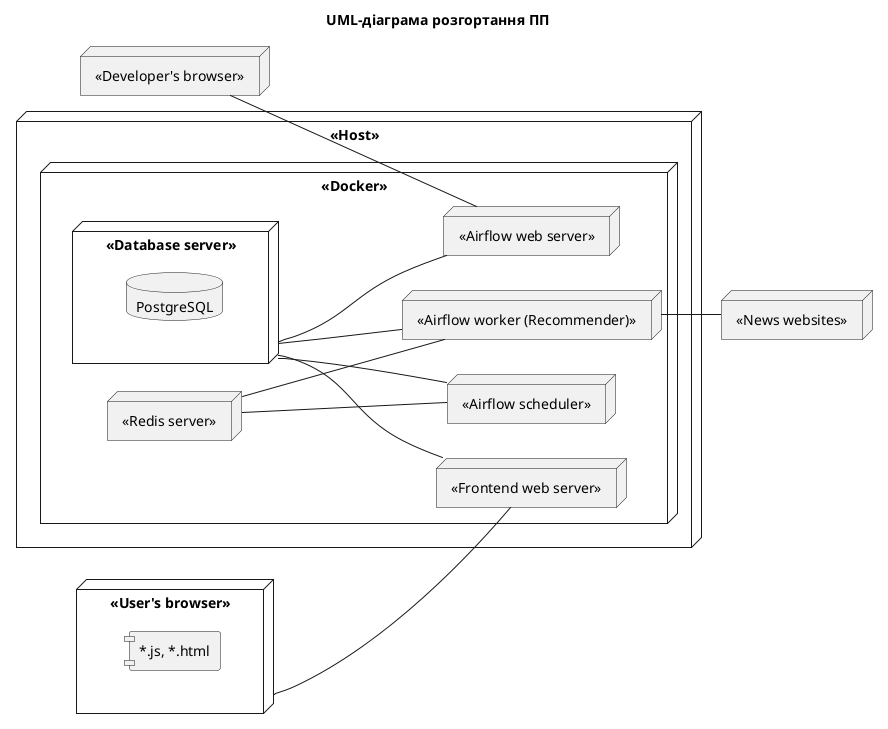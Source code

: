 @startuml
title UML-діаграма розгортання ПП

left to right direction

skinparam componentStyle uml1

node "<<Host>>" as dk {
    node "<<Docker>>" {
        node "<<Frontend web server>>" as fws
        node "<<Airflow web server>>" as aws
        node "<<Database server>>" as ds {
          database PostgreSQL
        }
        node "<<Airflow scheduler>>" as ais
        node "<<Airflow worker (Recommender)>>" as awr
        node "<<Redis server>>" as rs
    }
}

node "<<User's browser>>" as ub {
    component [*.js, *.html]
}

node "<<Developer's browser>>" as dwb {
    component [*.js, *.html]
}

node "<<News websites>>" as nws

ds -- fws
ds -- aws
ds -- ais
ds -- awr
rs -- ais
rs -- awr
ub -- fws
dwb -- aws
awr -- nws
@enduml